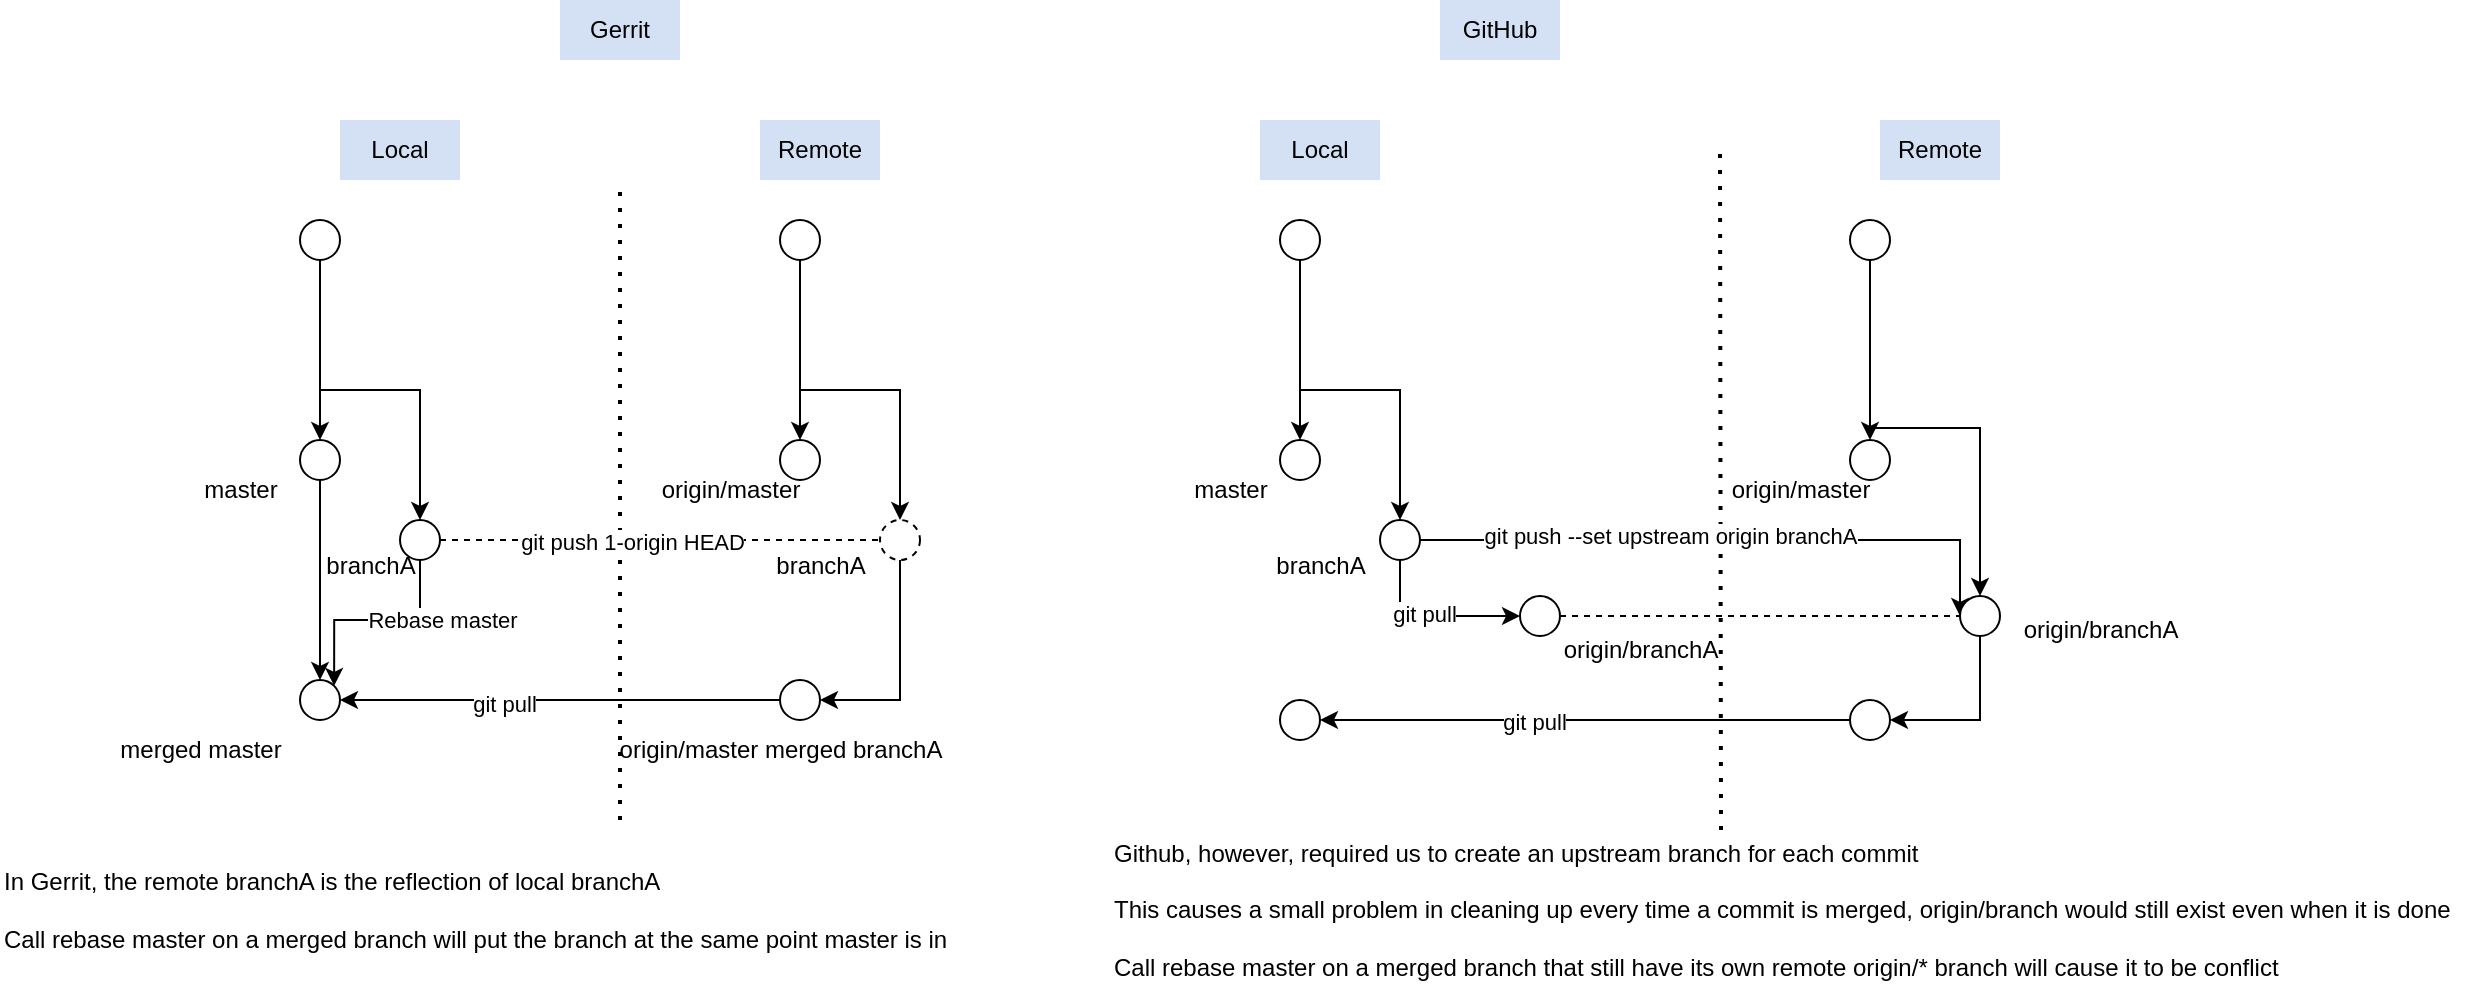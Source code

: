 <mxfile version="21.6.1" type="github">
  <diagram name="Page-1" id="ZTzoFHXgEFR2jyv8dLeR">
    <mxGraphModel dx="2212" dy="775" grid="1" gridSize="10" guides="1" tooltips="1" connect="1" arrows="1" fold="1" page="1" pageScale="1" pageWidth="850" pageHeight="1100" math="0" shadow="0">
      <root>
        <mxCell id="0" />
        <mxCell id="1" parent="0" />
        <mxCell id="LRF3-HP9ZJSIwZ-OqPhO-1" value="" style="endArrow=none;dashed=1;html=1;dashPattern=1 3;strokeWidth=2;rounded=0;" edge="1" parent="1">
          <mxGeometry width="50" height="50" relative="1" as="geometry">
            <mxPoint x="120" y="420" as="sourcePoint" />
            <mxPoint x="120" y="100" as="targetPoint" />
          </mxGeometry>
        </mxCell>
        <mxCell id="LRF3-HP9ZJSIwZ-OqPhO-2" value="" style="endArrow=none;dashed=1;html=1;dashPattern=1 3;strokeWidth=2;rounded=0;" edge="1" parent="1">
          <mxGeometry width="50" height="50" relative="1" as="geometry">
            <mxPoint x="670.5" y="425" as="sourcePoint" />
            <mxPoint x="670" y="85" as="targetPoint" />
          </mxGeometry>
        </mxCell>
        <mxCell id="LRF3-HP9ZJSIwZ-OqPhO-3" value="Gerrit" style="text;html=1;strokeColor=none;fillColor=#D4E1F5;align=center;verticalAlign=middle;whiteSpace=wrap;rounded=0;" vertex="1" parent="1">
          <mxGeometry x="90" y="10" width="60" height="30" as="geometry" />
        </mxCell>
        <mxCell id="LRF3-HP9ZJSIwZ-OqPhO-4" value="GitHub" style="text;html=1;strokeColor=none;fillColor=#D4E1F5;align=center;verticalAlign=middle;whiteSpace=wrap;rounded=0;" vertex="1" parent="1">
          <mxGeometry x="530" y="10" width="60" height="30" as="geometry" />
        </mxCell>
        <mxCell id="LRF3-HP9ZJSIwZ-OqPhO-5" value="Local" style="text;html=1;strokeColor=none;fillColor=#D4E1F5;align=center;verticalAlign=middle;whiteSpace=wrap;rounded=0;" vertex="1" parent="1">
          <mxGeometry x="-20" y="70" width="60" height="30" as="geometry" />
        </mxCell>
        <mxCell id="LRF3-HP9ZJSIwZ-OqPhO-6" value="Local" style="text;html=1;strokeColor=none;fillColor=#D4E1F5;align=center;verticalAlign=middle;whiteSpace=wrap;rounded=0;" vertex="1" parent="1">
          <mxGeometry x="440" y="70" width="60" height="30" as="geometry" />
        </mxCell>
        <mxCell id="LRF3-HP9ZJSIwZ-OqPhO-8" value="Remote" style="text;html=1;strokeColor=none;fillColor=#D4E1F5;align=center;verticalAlign=middle;whiteSpace=wrap;rounded=0;" vertex="1" parent="1">
          <mxGeometry x="190" y="70" width="60" height="30" as="geometry" />
        </mxCell>
        <mxCell id="LRF3-HP9ZJSIwZ-OqPhO-9" value="Remote" style="text;html=1;strokeColor=none;fillColor=#D4E1F5;align=center;verticalAlign=middle;whiteSpace=wrap;rounded=0;" vertex="1" parent="1">
          <mxGeometry x="750" y="70" width="60" height="30" as="geometry" />
        </mxCell>
        <mxCell id="LRF3-HP9ZJSIwZ-OqPhO-14" style="edgeStyle=orthogonalEdgeStyle;rounded=0;orthogonalLoop=1;jettySize=auto;html=1;exitX=0.5;exitY=1;exitDx=0;exitDy=0;entryX=0.5;entryY=0;entryDx=0;entryDy=0;" edge="1" parent="1" source="LRF3-HP9ZJSIwZ-OqPhO-12" target="LRF3-HP9ZJSIwZ-OqPhO-13">
          <mxGeometry relative="1" as="geometry" />
        </mxCell>
        <mxCell id="LRF3-HP9ZJSIwZ-OqPhO-18" style="edgeStyle=orthogonalEdgeStyle;rounded=0;orthogonalLoop=1;jettySize=auto;html=1;exitX=0.5;exitY=1;exitDx=0;exitDy=0;entryX=0.5;entryY=0;entryDx=0;entryDy=0;" edge="1" parent="1" source="LRF3-HP9ZJSIwZ-OqPhO-12" target="LRF3-HP9ZJSIwZ-OqPhO-16">
          <mxGeometry relative="1" as="geometry" />
        </mxCell>
        <mxCell id="LRF3-HP9ZJSIwZ-OqPhO-12" value="" style="ellipse;whiteSpace=wrap;html=1;aspect=fixed;" vertex="1" parent="1">
          <mxGeometry x="-40" y="120" width="20" height="20" as="geometry" />
        </mxCell>
        <mxCell id="LRF3-HP9ZJSIwZ-OqPhO-40" style="edgeStyle=orthogonalEdgeStyle;rounded=0;orthogonalLoop=1;jettySize=auto;html=1;exitX=0.5;exitY=1;exitDx=0;exitDy=0;entryX=0.5;entryY=0;entryDx=0;entryDy=0;" edge="1" parent="1" source="LRF3-HP9ZJSIwZ-OqPhO-13" target="LRF3-HP9ZJSIwZ-OqPhO-36">
          <mxGeometry relative="1" as="geometry" />
        </mxCell>
        <mxCell id="LRF3-HP9ZJSIwZ-OqPhO-13" value="" style="ellipse;whiteSpace=wrap;html=1;aspect=fixed;" vertex="1" parent="1">
          <mxGeometry x="-40" y="230" width="20" height="20" as="geometry" />
        </mxCell>
        <mxCell id="LRF3-HP9ZJSIwZ-OqPhO-26" style="edgeStyle=orthogonalEdgeStyle;rounded=0;orthogonalLoop=1;jettySize=auto;html=1;exitX=1;exitY=0.5;exitDx=0;exitDy=0;entryX=0;entryY=0.5;entryDx=0;entryDy=0;dashed=1;endArrow=none;endFill=0;" edge="1" parent="1" source="LRF3-HP9ZJSIwZ-OqPhO-16" target="LRF3-HP9ZJSIwZ-OqPhO-25">
          <mxGeometry relative="1" as="geometry" />
        </mxCell>
        <mxCell id="LRF3-HP9ZJSIwZ-OqPhO-61" value="git push 1-origin HEAD" style="edgeLabel;html=1;align=center;verticalAlign=middle;resizable=0;points=[];" vertex="1" connectable="0" parent="LRF3-HP9ZJSIwZ-OqPhO-26">
          <mxGeometry x="-0.132" y="-1" relative="1" as="geometry">
            <mxPoint as="offset" />
          </mxGeometry>
        </mxCell>
        <mxCell id="LRF3-HP9ZJSIwZ-OqPhO-41" style="edgeStyle=orthogonalEdgeStyle;rounded=0;orthogonalLoop=1;jettySize=auto;html=1;exitX=0.5;exitY=1;exitDx=0;exitDy=0;entryX=1;entryY=0;entryDx=0;entryDy=0;" edge="1" parent="1" source="LRF3-HP9ZJSIwZ-OqPhO-16" target="LRF3-HP9ZJSIwZ-OqPhO-36">
          <mxGeometry relative="1" as="geometry" />
        </mxCell>
        <mxCell id="LRF3-HP9ZJSIwZ-OqPhO-42" value="Rebase master" style="edgeLabel;html=1;align=center;verticalAlign=middle;resizable=0;points=[];" vertex="1" connectable="0" parent="LRF3-HP9ZJSIwZ-OqPhO-41">
          <mxGeometry x="-0.31" relative="1" as="geometry">
            <mxPoint x="17" as="offset" />
          </mxGeometry>
        </mxCell>
        <mxCell id="LRF3-HP9ZJSIwZ-OqPhO-16" value="" style="ellipse;whiteSpace=wrap;html=1;aspect=fixed;" vertex="1" parent="1">
          <mxGeometry x="10" y="270" width="20" height="20" as="geometry" />
        </mxCell>
        <mxCell id="LRF3-HP9ZJSIwZ-OqPhO-21" style="edgeStyle=orthogonalEdgeStyle;rounded=0;orthogonalLoop=1;jettySize=auto;html=1;exitX=0.5;exitY=1;exitDx=0;exitDy=0;entryX=0.5;entryY=0;entryDx=0;entryDy=0;" edge="1" parent="1" source="LRF3-HP9ZJSIwZ-OqPhO-23" target="LRF3-HP9ZJSIwZ-OqPhO-24">
          <mxGeometry relative="1" as="geometry" />
        </mxCell>
        <mxCell id="LRF3-HP9ZJSIwZ-OqPhO-22" style="edgeStyle=orthogonalEdgeStyle;rounded=0;orthogonalLoop=1;jettySize=auto;html=1;exitX=0.5;exitY=1;exitDx=0;exitDy=0;entryX=0.5;entryY=0;entryDx=0;entryDy=0;" edge="1" parent="1" source="LRF3-HP9ZJSIwZ-OqPhO-23" target="LRF3-HP9ZJSIwZ-OqPhO-25">
          <mxGeometry relative="1" as="geometry" />
        </mxCell>
        <mxCell id="LRF3-HP9ZJSIwZ-OqPhO-23" value="" style="ellipse;whiteSpace=wrap;html=1;aspect=fixed;" vertex="1" parent="1">
          <mxGeometry x="200" y="120" width="20" height="20" as="geometry" />
        </mxCell>
        <mxCell id="LRF3-HP9ZJSIwZ-OqPhO-24" value="" style="ellipse;whiteSpace=wrap;html=1;aspect=fixed;" vertex="1" parent="1">
          <mxGeometry x="200" y="230" width="20" height="20" as="geometry" />
        </mxCell>
        <mxCell id="LRF3-HP9ZJSIwZ-OqPhO-34" style="edgeStyle=orthogonalEdgeStyle;rounded=0;orthogonalLoop=1;jettySize=auto;html=1;exitX=0.5;exitY=1;exitDx=0;exitDy=0;entryX=1;entryY=0.5;entryDx=0;entryDy=0;" edge="1" parent="1" source="LRF3-HP9ZJSIwZ-OqPhO-25" target="LRF3-HP9ZJSIwZ-OqPhO-33">
          <mxGeometry relative="1" as="geometry" />
        </mxCell>
        <mxCell id="LRF3-HP9ZJSIwZ-OqPhO-25" value="" style="ellipse;whiteSpace=wrap;html=1;aspect=fixed;dashed=1;" vertex="1" parent="1">
          <mxGeometry x="250" y="270" width="20" height="20" as="geometry" />
        </mxCell>
        <mxCell id="LRF3-HP9ZJSIwZ-OqPhO-27" value="master" style="text;html=1;align=center;verticalAlign=middle;resizable=0;points=[];autosize=1;strokeColor=none;fillColor=none;" vertex="1" parent="1">
          <mxGeometry x="-100" y="240" width="60" height="30" as="geometry" />
        </mxCell>
        <mxCell id="LRF3-HP9ZJSIwZ-OqPhO-28" value="branchA" style="text;html=1;align=center;verticalAlign=middle;resizable=0;points=[];autosize=1;strokeColor=none;fillColor=none;" vertex="1" parent="1">
          <mxGeometry x="-40" y="278" width="70" height="30" as="geometry" />
        </mxCell>
        <mxCell id="LRF3-HP9ZJSIwZ-OqPhO-29" value="origin/master" style="text;html=1;align=center;verticalAlign=middle;resizable=0;points=[];autosize=1;strokeColor=none;fillColor=none;" vertex="1" parent="1">
          <mxGeometry x="130" y="240" width="90" height="30" as="geometry" />
        </mxCell>
        <mxCell id="LRF3-HP9ZJSIwZ-OqPhO-30" value="branchA" style="text;html=1;align=center;verticalAlign=middle;resizable=0;points=[];autosize=1;strokeColor=none;fillColor=none;" vertex="1" parent="1">
          <mxGeometry x="185" y="278" width="70" height="30" as="geometry" />
        </mxCell>
        <mxCell id="LRF3-HP9ZJSIwZ-OqPhO-31" value="In Gerrit, the remote branchA is the reflection of local branchA&amp;nbsp;&lt;br&gt;&lt;br&gt;Call rebase master on a merged branch will put the branch at the same point master is in&lt;br&gt;" style="text;html=1;align=left;verticalAlign=middle;resizable=0;points=[];autosize=1;strokeColor=none;fillColor=none;" vertex="1" parent="1">
          <mxGeometry x="-190" y="435" width="500" height="60" as="geometry" />
        </mxCell>
        <mxCell id="LRF3-HP9ZJSIwZ-OqPhO-37" style="edgeStyle=orthogonalEdgeStyle;rounded=0;orthogonalLoop=1;jettySize=auto;html=1;exitX=0;exitY=0.5;exitDx=0;exitDy=0;entryX=1;entryY=0.5;entryDx=0;entryDy=0;" edge="1" parent="1" source="LRF3-HP9ZJSIwZ-OqPhO-33" target="LRF3-HP9ZJSIwZ-OqPhO-36">
          <mxGeometry relative="1" as="geometry" />
        </mxCell>
        <mxCell id="LRF3-HP9ZJSIwZ-OqPhO-38" value="git pull" style="edgeLabel;html=1;align=center;verticalAlign=middle;resizable=0;points=[];" vertex="1" connectable="0" parent="LRF3-HP9ZJSIwZ-OqPhO-37">
          <mxGeometry x="0.268" y="2" relative="1" as="geometry">
            <mxPoint x="1" as="offset" />
          </mxGeometry>
        </mxCell>
        <mxCell id="LRF3-HP9ZJSIwZ-OqPhO-33" value="" style="ellipse;whiteSpace=wrap;html=1;aspect=fixed;" vertex="1" parent="1">
          <mxGeometry x="200" y="350" width="20" height="20" as="geometry" />
        </mxCell>
        <mxCell id="LRF3-HP9ZJSIwZ-OqPhO-35" value="origin/master merged branchA" style="text;html=1;align=center;verticalAlign=middle;resizable=0;points=[];autosize=1;strokeColor=none;fillColor=none;" vertex="1" parent="1">
          <mxGeometry x="110" y="370" width="180" height="30" as="geometry" />
        </mxCell>
        <mxCell id="LRF3-HP9ZJSIwZ-OqPhO-36" value="" style="ellipse;whiteSpace=wrap;html=1;aspect=fixed;" vertex="1" parent="1">
          <mxGeometry x="-40" y="350" width="20" height="20" as="geometry" />
        </mxCell>
        <mxCell id="LRF3-HP9ZJSIwZ-OqPhO-39" value="merged master" style="text;html=1;align=center;verticalAlign=middle;resizable=0;points=[];autosize=1;strokeColor=none;fillColor=none;" vertex="1" parent="1">
          <mxGeometry x="-140" y="370" width="100" height="30" as="geometry" />
        </mxCell>
        <mxCell id="LRF3-HP9ZJSIwZ-OqPhO-43" style="edgeStyle=orthogonalEdgeStyle;rounded=0;orthogonalLoop=1;jettySize=auto;html=1;exitX=0.5;exitY=1;exitDx=0;exitDy=0;entryX=0.5;entryY=0;entryDx=0;entryDy=0;" edge="1" parent="1" source="LRF3-HP9ZJSIwZ-OqPhO-45" target="LRF3-HP9ZJSIwZ-OqPhO-46">
          <mxGeometry relative="1" as="geometry" />
        </mxCell>
        <mxCell id="LRF3-HP9ZJSIwZ-OqPhO-44" style="edgeStyle=orthogonalEdgeStyle;rounded=0;orthogonalLoop=1;jettySize=auto;html=1;exitX=0.5;exitY=1;exitDx=0;exitDy=0;entryX=0.5;entryY=0;entryDx=0;entryDy=0;" edge="1" parent="1" source="LRF3-HP9ZJSIwZ-OqPhO-45" target="LRF3-HP9ZJSIwZ-OqPhO-48">
          <mxGeometry relative="1" as="geometry" />
        </mxCell>
        <mxCell id="LRF3-HP9ZJSIwZ-OqPhO-45" value="" style="ellipse;whiteSpace=wrap;html=1;aspect=fixed;" vertex="1" parent="1">
          <mxGeometry x="450" y="120" width="20" height="20" as="geometry" />
        </mxCell>
        <mxCell id="LRF3-HP9ZJSIwZ-OqPhO-46" value="" style="ellipse;whiteSpace=wrap;html=1;aspect=fixed;" vertex="1" parent="1">
          <mxGeometry x="450" y="230" width="20" height="20" as="geometry" />
        </mxCell>
        <mxCell id="LRF3-HP9ZJSIwZ-OqPhO-62" style="edgeStyle=orthogonalEdgeStyle;rounded=0;orthogonalLoop=1;jettySize=auto;html=1;exitX=1;exitY=0.5;exitDx=0;exitDy=0;entryX=0;entryY=0.5;entryDx=0;entryDy=0;" edge="1" parent="1" source="LRF3-HP9ZJSIwZ-OqPhO-48" target="LRF3-HP9ZJSIwZ-OqPhO-58">
          <mxGeometry relative="1" as="geometry">
            <Array as="points">
              <mxPoint x="790" y="280" />
            </Array>
          </mxGeometry>
        </mxCell>
        <mxCell id="LRF3-HP9ZJSIwZ-OqPhO-63" value="git push --set upstream origin branchA" style="edgeLabel;html=1;align=center;verticalAlign=middle;resizable=0;points=[];" vertex="1" connectable="0" parent="LRF3-HP9ZJSIwZ-OqPhO-62">
          <mxGeometry x="-0.462" y="3" relative="1" as="geometry">
            <mxPoint x="42" y="1" as="offset" />
          </mxGeometry>
        </mxCell>
        <mxCell id="LRF3-HP9ZJSIwZ-OqPhO-69" style="edgeStyle=orthogonalEdgeStyle;rounded=0;orthogonalLoop=1;jettySize=auto;html=1;exitX=0.5;exitY=1;exitDx=0;exitDy=0;entryX=0;entryY=0.5;entryDx=0;entryDy=0;" edge="1" parent="1" source="LRF3-HP9ZJSIwZ-OqPhO-48" target="LRF3-HP9ZJSIwZ-OqPhO-51">
          <mxGeometry relative="1" as="geometry" />
        </mxCell>
        <mxCell id="LRF3-HP9ZJSIwZ-OqPhO-72" value="git pull" style="edgeLabel;html=1;align=center;verticalAlign=middle;resizable=0;points=[];" vertex="1" connectable="0" parent="LRF3-HP9ZJSIwZ-OqPhO-69">
          <mxGeometry x="-0.09" y="1" relative="1" as="geometry">
            <mxPoint as="offset" />
          </mxGeometry>
        </mxCell>
        <mxCell id="LRF3-HP9ZJSIwZ-OqPhO-48" value="" style="ellipse;whiteSpace=wrap;html=1;aspect=fixed;" vertex="1" parent="1">
          <mxGeometry x="500" y="270" width="20" height="20" as="geometry" />
        </mxCell>
        <mxCell id="LRF3-HP9ZJSIwZ-OqPhO-49" value="master" style="text;html=1;align=center;verticalAlign=middle;resizable=0;points=[];autosize=1;strokeColor=none;fillColor=none;" vertex="1" parent="1">
          <mxGeometry x="395" y="240" width="60" height="30" as="geometry" />
        </mxCell>
        <mxCell id="LRF3-HP9ZJSIwZ-OqPhO-50" value="branchA" style="text;html=1;align=center;verticalAlign=middle;resizable=0;points=[];autosize=1;strokeColor=none;fillColor=none;" vertex="1" parent="1">
          <mxGeometry x="435" y="278" width="70" height="30" as="geometry" />
        </mxCell>
        <mxCell id="LRF3-HP9ZJSIwZ-OqPhO-65" style="edgeStyle=orthogonalEdgeStyle;rounded=0;orthogonalLoop=1;jettySize=auto;html=1;exitX=1;exitY=0.5;exitDx=0;exitDy=0;entryX=0;entryY=0.5;entryDx=0;entryDy=0;dashed=1;endArrow=none;endFill=0;" edge="1" parent="1" source="LRF3-HP9ZJSIwZ-OqPhO-51" target="LRF3-HP9ZJSIwZ-OqPhO-58">
          <mxGeometry relative="1" as="geometry" />
        </mxCell>
        <mxCell id="LRF3-HP9ZJSIwZ-OqPhO-51" value="" style="ellipse;whiteSpace=wrap;html=1;aspect=fixed;" vertex="1" parent="1">
          <mxGeometry x="570" y="308" width="20" height="20" as="geometry" />
        </mxCell>
        <mxCell id="LRF3-HP9ZJSIwZ-OqPhO-53" value="origin/branchA" style="text;html=1;align=center;verticalAlign=middle;resizable=0;points=[];autosize=1;strokeColor=none;fillColor=none;" vertex="1" parent="1">
          <mxGeometry x="580" y="320" width="100" height="30" as="geometry" />
        </mxCell>
        <mxCell id="LRF3-HP9ZJSIwZ-OqPhO-54" style="edgeStyle=orthogonalEdgeStyle;rounded=0;orthogonalLoop=1;jettySize=auto;html=1;exitX=0.5;exitY=1;exitDx=0;exitDy=0;entryX=0.5;entryY=0;entryDx=0;entryDy=0;" edge="1" parent="1" source="LRF3-HP9ZJSIwZ-OqPhO-56" target="LRF3-HP9ZJSIwZ-OqPhO-57">
          <mxGeometry relative="1" as="geometry" />
        </mxCell>
        <mxCell id="LRF3-HP9ZJSIwZ-OqPhO-55" style="edgeStyle=orthogonalEdgeStyle;rounded=0;orthogonalLoop=1;jettySize=auto;html=1;exitX=0.5;exitY=1;exitDx=0;exitDy=0;entryX=0.5;entryY=0;entryDx=0;entryDy=0;" edge="1" parent="1" source="LRF3-HP9ZJSIwZ-OqPhO-56" target="LRF3-HP9ZJSIwZ-OqPhO-58">
          <mxGeometry relative="1" as="geometry" />
        </mxCell>
        <mxCell id="LRF3-HP9ZJSIwZ-OqPhO-56" value="" style="ellipse;whiteSpace=wrap;html=1;aspect=fixed;" vertex="1" parent="1">
          <mxGeometry x="735" y="120" width="20" height="20" as="geometry" />
        </mxCell>
        <mxCell id="LRF3-HP9ZJSIwZ-OqPhO-57" value="" style="ellipse;whiteSpace=wrap;html=1;aspect=fixed;" vertex="1" parent="1">
          <mxGeometry x="735" y="230" width="20" height="20" as="geometry" />
        </mxCell>
        <mxCell id="LRF3-HP9ZJSIwZ-OqPhO-68" style="edgeStyle=orthogonalEdgeStyle;rounded=0;orthogonalLoop=1;jettySize=auto;html=1;exitX=0.5;exitY=1;exitDx=0;exitDy=0;entryX=1;entryY=0.5;entryDx=0;entryDy=0;" edge="1" parent="1" source="LRF3-HP9ZJSIwZ-OqPhO-58" target="LRF3-HP9ZJSIwZ-OqPhO-67">
          <mxGeometry relative="1" as="geometry" />
        </mxCell>
        <mxCell id="LRF3-HP9ZJSIwZ-OqPhO-58" value="" style="ellipse;whiteSpace=wrap;html=1;aspect=fixed;" vertex="1" parent="1">
          <mxGeometry x="790" y="308" width="20" height="20" as="geometry" />
        </mxCell>
        <mxCell id="LRF3-HP9ZJSIwZ-OqPhO-59" value="origin/master" style="text;html=1;align=center;verticalAlign=middle;resizable=0;points=[];autosize=1;strokeColor=none;fillColor=none;" vertex="1" parent="1">
          <mxGeometry x="665" y="240" width="90" height="30" as="geometry" />
        </mxCell>
        <mxCell id="LRF3-HP9ZJSIwZ-OqPhO-64" value="origin/branchA" style="text;html=1;align=center;verticalAlign=middle;resizable=0;points=[];autosize=1;strokeColor=none;fillColor=none;" vertex="1" parent="1">
          <mxGeometry x="810" y="310" width="100" height="30" as="geometry" />
        </mxCell>
        <mxCell id="LRF3-HP9ZJSIwZ-OqPhO-66" value="Github, however, required us to create an upstream branch for each commit&lt;br&gt;&lt;br&gt;&lt;div style=&quot;&quot;&gt;This causes a small problem in cleaning up every time a commit is merged, origin/branch would still exist even when it is done&lt;/div&gt;&lt;div style=&quot;&quot;&gt;&lt;br&gt;&lt;/div&gt;&lt;div style=&quot;&quot;&gt;Call rebase master on a merged branch that still have its own remote origin/* branch will cause it to be conflict&lt;/div&gt;" style="text;html=1;align=left;verticalAlign=middle;resizable=0;points=[];autosize=1;strokeColor=none;fillColor=none;" vertex="1" parent="1">
          <mxGeometry x="365" y="420" width="690" height="90" as="geometry" />
        </mxCell>
        <mxCell id="LRF3-HP9ZJSIwZ-OqPhO-74" style="edgeStyle=orthogonalEdgeStyle;rounded=0;orthogonalLoop=1;jettySize=auto;html=1;exitX=0;exitY=0.5;exitDx=0;exitDy=0;entryX=1;entryY=0.5;entryDx=0;entryDy=0;" edge="1" parent="1" source="LRF3-HP9ZJSIwZ-OqPhO-67" target="LRF3-HP9ZJSIwZ-OqPhO-73">
          <mxGeometry relative="1" as="geometry" />
        </mxCell>
        <mxCell id="LRF3-HP9ZJSIwZ-OqPhO-75" value="git pull" style="edgeLabel;html=1;align=center;verticalAlign=middle;resizable=0;points=[];" vertex="1" connectable="0" parent="LRF3-HP9ZJSIwZ-OqPhO-74">
          <mxGeometry x="0.196" y="1" relative="1" as="geometry">
            <mxPoint as="offset" />
          </mxGeometry>
        </mxCell>
        <mxCell id="LRF3-HP9ZJSIwZ-OqPhO-67" value="" style="ellipse;whiteSpace=wrap;html=1;aspect=fixed;" vertex="1" parent="1">
          <mxGeometry x="735" y="360" width="20" height="20" as="geometry" />
        </mxCell>
        <mxCell id="LRF3-HP9ZJSIwZ-OqPhO-73" value="" style="ellipse;whiteSpace=wrap;html=1;aspect=fixed;" vertex="1" parent="1">
          <mxGeometry x="450" y="360" width="20" height="20" as="geometry" />
        </mxCell>
      </root>
    </mxGraphModel>
  </diagram>
</mxfile>
